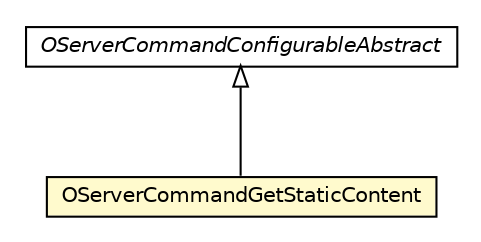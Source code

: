 #!/usr/local/bin/dot
#
# Class diagram 
# Generated by UMLGraph version R5_6-24-gf6e263 (http://www.umlgraph.org/)
#

digraph G {
	edge [fontname="Helvetica",fontsize=10,labelfontname="Helvetica",labelfontsize=10];
	node [fontname="Helvetica",fontsize=10,shape=plaintext];
	nodesep=0.25;
	ranksep=0.5;
	// com.orientechnologies.orient.server.network.protocol.http.command.get.OServerCommandGetStaticContent
	c6542957 [label=<<table title="com.orientechnologies.orient.server.network.protocol.http.command.get.OServerCommandGetStaticContent" border="0" cellborder="1" cellspacing="0" cellpadding="2" port="p" bgcolor="lemonChiffon" href="./OServerCommandGetStaticContent.html">
		<tr><td><table border="0" cellspacing="0" cellpadding="1">
<tr><td align="center" balign="center"> OServerCommandGetStaticContent </td></tr>
		</table></td></tr>
		</table>>, URL="./OServerCommandGetStaticContent.html", fontname="Helvetica", fontcolor="black", fontsize=10.0];
	// com.orientechnologies.orient.server.network.protocol.http.command.get.OServerCommandConfigurableAbstract
	c6542962 [label=<<table title="com.orientechnologies.orient.server.network.protocol.http.command.get.OServerCommandConfigurableAbstract" border="0" cellborder="1" cellspacing="0" cellpadding="2" port="p" href="./OServerCommandConfigurableAbstract.html">
		<tr><td><table border="0" cellspacing="0" cellpadding="1">
<tr><td align="center" balign="center"><font face="Helvetica-Oblique"> OServerCommandConfigurableAbstract </font></td></tr>
		</table></td></tr>
		</table>>, URL="./OServerCommandConfigurableAbstract.html", fontname="Helvetica", fontcolor="black", fontsize=10.0];
	//com.orientechnologies.orient.server.network.protocol.http.command.get.OServerCommandGetStaticContent extends com.orientechnologies.orient.server.network.protocol.http.command.get.OServerCommandConfigurableAbstract
	c6542962:p -> c6542957:p [dir=back,arrowtail=empty];
}

